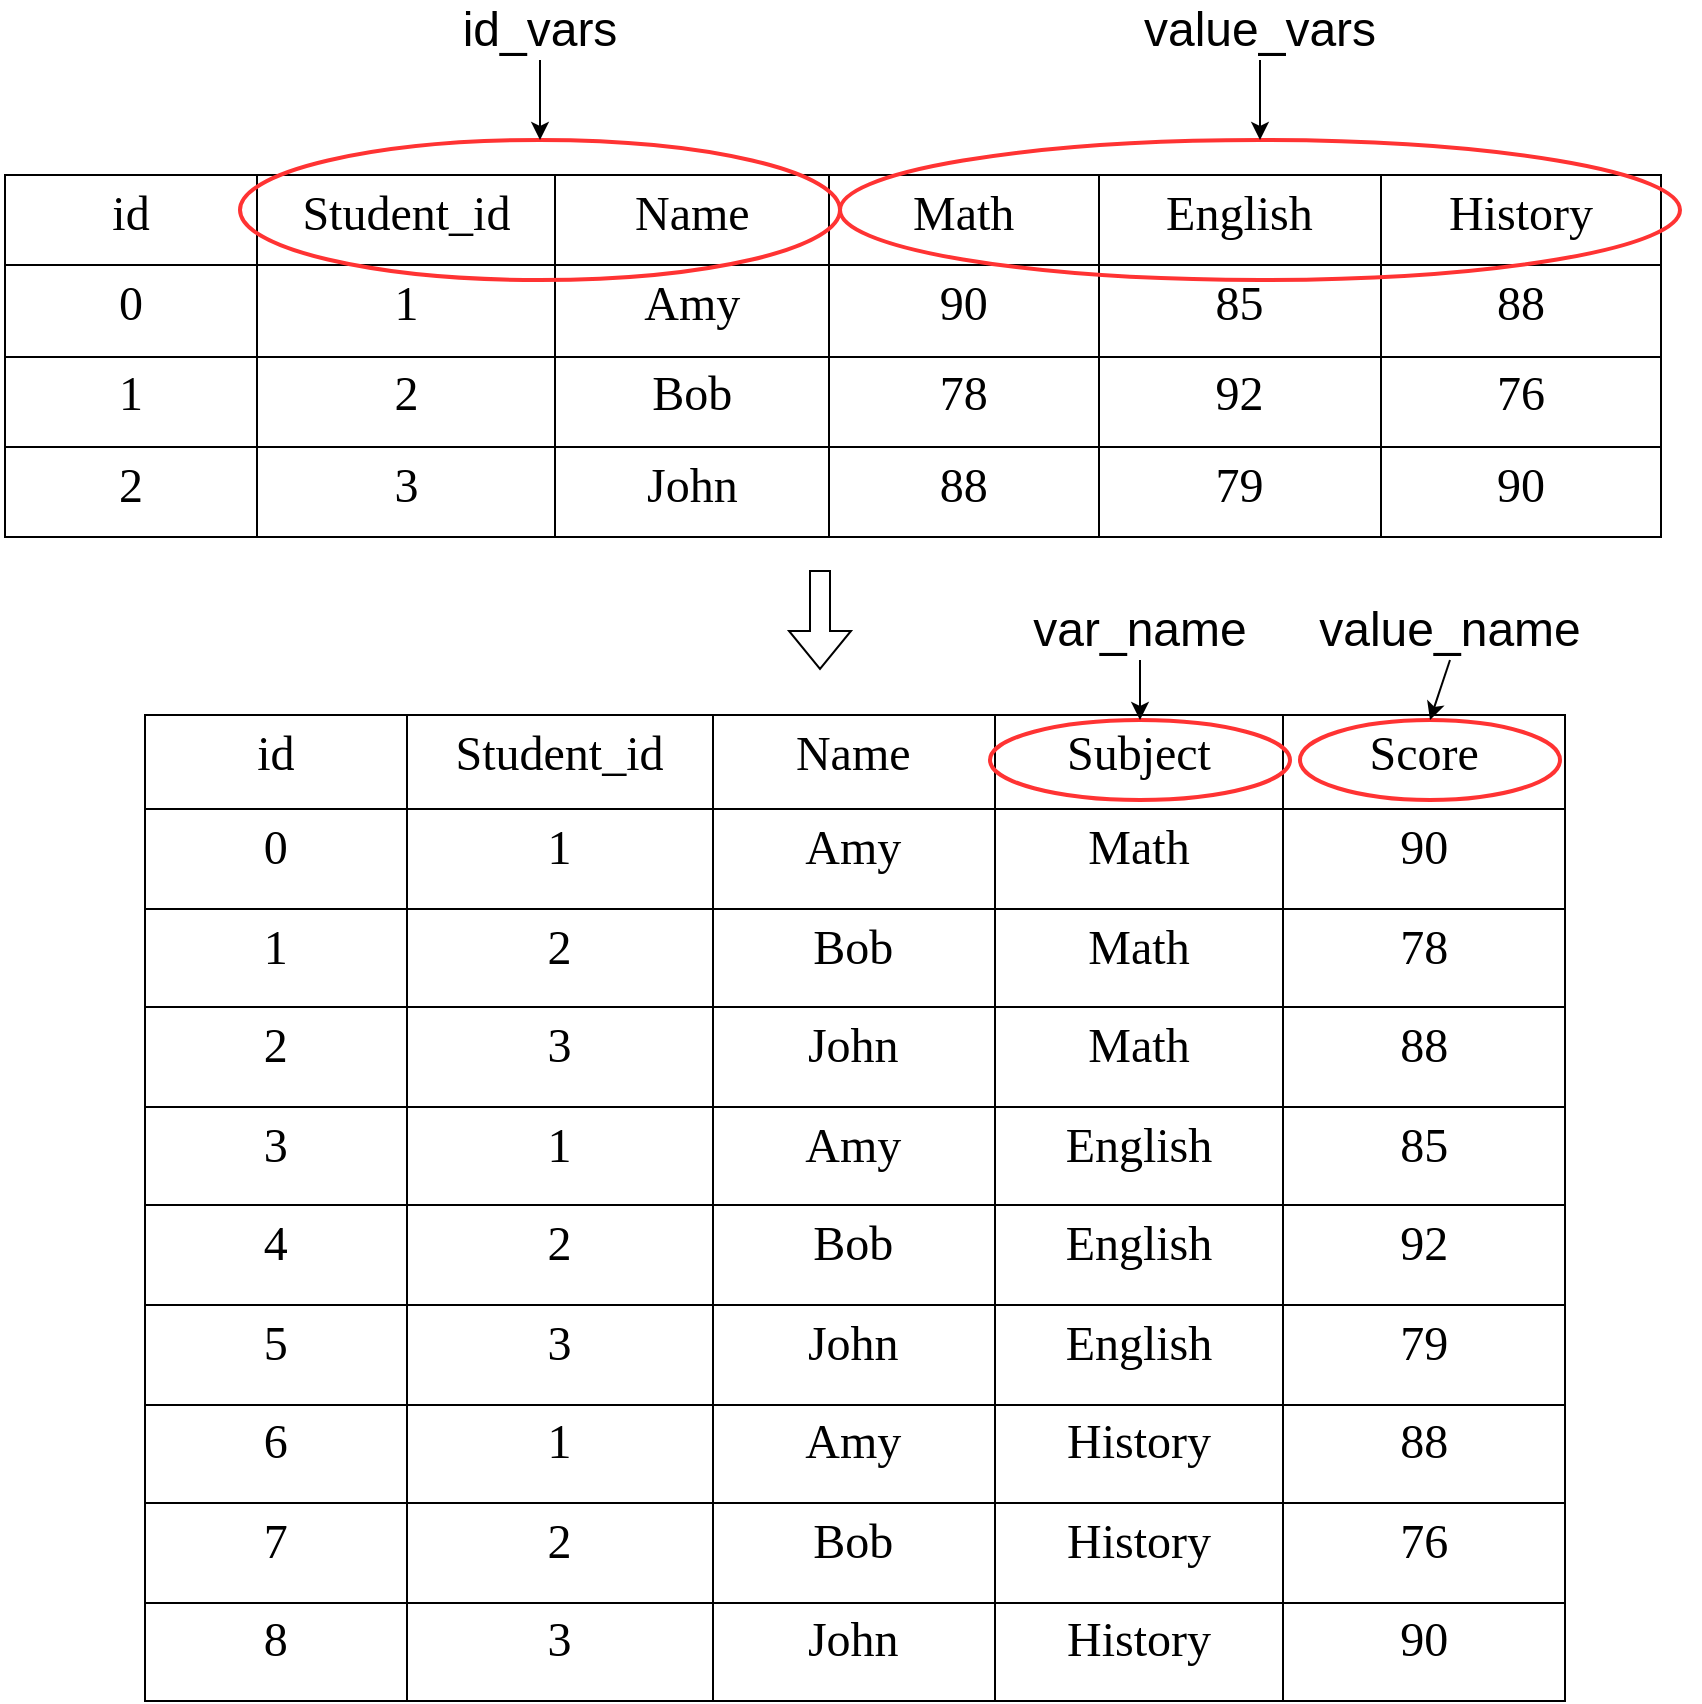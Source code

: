 <mxfile version="20.7.4" type="device"><diagram name="第 1 页" id="pYm_2EkLI6lQ4lj8E7AL"><mxGraphModel dx="1343" dy="806" grid="1" gridSize="10" guides="1" tooltips="1" connect="1" arrows="1" fold="1" page="1" pageScale="1" pageWidth="827" pageHeight="1169" math="0" shadow="0"><root><mxCell id="0"/><mxCell id="1" parent="0"/><mxCell id="cUyVVVKYGetLILxytOfe-30" value="&lt;table border=&quot;0&quot; cellpadding=&quot;0&quot; cellspacing=&quot;0&quot; width=&quot;830&quot; style=&quot;caret-color: rgb(0, 0, 0); color: rgb(0, 0, 0); font-style: normal; font-variant-caps: normal; font-weight: 400; letter-spacing: normal; text-align: start; text-transform: none; word-spacing: 0px; -webkit-text-stroke-width: 0px; text-decoration: none; border-collapse: collapse; width: 622pt;&quot;&gt;&lt;colgroup&gt;&lt;col width=&quot;138&quot; span=&quot;6&quot; style=&quot;width: 104pt;&quot;&gt;&lt;/colgroup&gt;&lt;tbody&gt;&lt;tr height=&quot;35&quot; style=&quot;height: 26.03pt;&quot;&gt;&lt;td height=&quot;35&quot; class=&quot;oa1&quot; width=&quot;138&quot; style=&quot;padding: 3.6pt 7.2pt; color: windowtext; font-size: 18pt; font-weight: 400; font-style: normal; text-decoration: none; font-family: Arial; vertical-align: top; border: 1pt solid black; text-align: center; height: 26.03pt; width: 104pt;&quot;&gt;&lt;p style=&quot;margin-top: 0pt; margin-bottom: 0pt; margin-left: 0in; text-align: center; direction: ltr; unicode-bidi: embed; word-break: normal;&quot;&gt;&lt;span style=&quot;font-size: 18pt; font-family: 等线; color: black;&quot;&gt;id&lt;/span&gt;&lt;/p&gt;&lt;/td&gt;&lt;td class=&quot;oa1&quot; width=&quot;138&quot; style=&quot;padding: 3.6pt 7.2pt; color: windowtext; font-size: 18pt; font-weight: 400; font-style: normal; text-decoration: none; font-family: Arial; vertical-align: top; border: 1pt solid black; text-align: center; width: 104pt;&quot;&gt;&lt;p style=&quot;margin-top: 0pt; margin-bottom: 0pt; margin-left: 0in; text-align: center; direction: ltr; unicode-bidi: embed; word-break: normal;&quot;&gt;&lt;span style=&quot;font-size: 18pt; font-family: 等线; color: black;&quot;&gt;Student_id&lt;/span&gt;&lt;/p&gt;&lt;/td&gt;&lt;td class=&quot;oa1&quot; width=&quot;138&quot; style=&quot;padding: 3.6pt 7.2pt; color: windowtext; font-size: 18pt; font-weight: 400; font-style: normal; text-decoration: none; font-family: Arial; vertical-align: top; border: 1pt solid black; text-align: center; width: 104pt;&quot;&gt;&lt;p style=&quot;margin-top: 0pt; margin-bottom: 0pt; margin-left: 0in; text-align: center; direction: ltr; unicode-bidi: embed; word-break: normal;&quot;&gt;&lt;span style=&quot;font-size: 18pt; font-family: 等线; color: black;&quot;&gt;Name&lt;/span&gt;&lt;/p&gt;&lt;/td&gt;&lt;td class=&quot;oa1&quot; width=&quot;138&quot; style=&quot;padding: 3.6pt 7.2pt; color: windowtext; font-size: 18pt; font-weight: 400; font-style: normal; text-decoration: none; font-family: Arial; vertical-align: top; border: 1pt solid black; text-align: center; width: 104pt;&quot;&gt;&lt;p style=&quot;margin-top: 0pt; margin-bottom: 0pt; margin-left: 0in; text-align: center; direction: ltr; unicode-bidi: embed; word-break: normal;&quot;&gt;&lt;span style=&quot;font-size: 18pt; font-family: 等线; color: black;&quot;&gt;Math&lt;/span&gt;&lt;/p&gt;&lt;/td&gt;&lt;td class=&quot;oa1&quot; width=&quot;138&quot; style=&quot;padding: 3.6pt 7.2pt; color: windowtext; font-size: 18pt; font-weight: 400; font-style: normal; text-decoration: none; font-family: Arial; vertical-align: top; border: 1pt solid black; text-align: center; width: 104pt;&quot;&gt;&lt;p style=&quot;margin-top: 0pt; margin-bottom: 0pt; margin-left: 0in; text-align: center; direction: ltr; unicode-bidi: embed; word-break: normal;&quot;&gt;&lt;span style=&quot;font-size: 18pt; font-family: 等线; color: black;&quot;&gt;English&lt;/span&gt;&lt;/p&gt;&lt;/td&gt;&lt;td class=&quot;oa1&quot; width=&quot;138&quot; style=&quot;padding: 3.6pt 7.2pt; color: windowtext; font-size: 18pt; font-weight: 400; font-style: normal; text-decoration: none; font-family: Arial; vertical-align: top; border: 1pt solid black; text-align: center; width: 104pt;&quot;&gt;&lt;p style=&quot;margin-top: 0pt; margin-bottom: 0pt; margin-left: 0in; text-align: center; direction: ltr; unicode-bidi: embed; word-break: normal;&quot;&gt;&lt;span style=&quot;font-size: 18pt; font-family: 等线; color: black;&quot;&gt;History&lt;/span&gt;&lt;/p&gt;&lt;/td&gt;&lt;/tr&gt;&lt;tr height=&quot;35&quot; style=&quot;height: 26.03pt;&quot;&gt;&lt;td height=&quot;35&quot; class=&quot;oa1&quot; width=&quot;138&quot; style=&quot;padding: 3.6pt 7.2pt; color: windowtext; font-size: 18pt; font-weight: 400; font-style: normal; text-decoration: none; font-family: Arial; vertical-align: top; border: 1pt solid black; text-align: center; height: 26.03pt; width: 104pt;&quot;&gt;&lt;p style=&quot;margin-top: 0pt; margin-bottom: 0pt; margin-left: 0in; text-align: center; direction: ltr; unicode-bidi: embed; word-break: normal;&quot;&gt;&lt;span style=&quot;font-size: 18pt; font-family: 等线; color: black;&quot;&gt;0&lt;/span&gt;&lt;/p&gt;&lt;/td&gt;&lt;td class=&quot;oa1&quot; width=&quot;138&quot; style=&quot;padding: 3.6pt 7.2pt; color: windowtext; font-size: 18pt; font-weight: 400; font-style: normal; text-decoration: none; font-family: Arial; vertical-align: top; border: 1pt solid black; text-align: center; width: 104pt;&quot;&gt;&lt;p style=&quot;margin-top: 0pt; margin-bottom: 0pt; margin-left: 0in; text-align: center; direction: ltr; unicode-bidi: embed; word-break: normal;&quot;&gt;&lt;span style=&quot;font-size: 18pt; font-family: 等线; color: black;&quot;&gt;1&lt;/span&gt;&lt;/p&gt;&lt;/td&gt;&lt;td class=&quot;oa1&quot; width=&quot;138&quot; style=&quot;padding: 3.6pt 7.2pt; color: windowtext; font-size: 18pt; font-weight: 400; font-style: normal; text-decoration: none; font-family: Arial; vertical-align: top; border: 1pt solid black; text-align: center; width: 104pt;&quot;&gt;&lt;p style=&quot;margin-top: 0pt; margin-bottom: 0pt; margin-left: 0in; text-align: center; direction: ltr; unicode-bidi: embed; word-break: normal;&quot;&gt;&lt;span style=&quot;font-size: 18pt; font-family: 等线; color: black;&quot;&gt;Amy&lt;/span&gt;&lt;/p&gt;&lt;/td&gt;&lt;td class=&quot;oa1&quot; width=&quot;138&quot; style=&quot;padding: 3.6pt 7.2pt; color: windowtext; font-size: 18pt; font-weight: 400; font-style: normal; text-decoration: none; font-family: Arial; vertical-align: top; border: 1pt solid black; text-align: center; width: 104pt;&quot;&gt;&lt;p style=&quot;margin-top: 0pt; margin-bottom: 0pt; margin-left: 0in; text-align: center; direction: ltr; unicode-bidi: embed; word-break: normal;&quot;&gt;&lt;span style=&quot;font-size: 18pt; font-family: 等线; color: black;&quot;&gt;90&lt;/span&gt;&lt;/p&gt;&lt;/td&gt;&lt;td class=&quot;oa1&quot; width=&quot;138&quot; style=&quot;padding: 3.6pt 7.2pt; color: windowtext; font-size: 18pt; font-weight: 400; font-style: normal; text-decoration: none; font-family: Arial; vertical-align: top; border: 1pt solid black; text-align: center; width: 104pt;&quot;&gt;&lt;p style=&quot;margin-top: 0pt; margin-bottom: 0pt; margin-left: 0in; text-align: center; direction: ltr; unicode-bidi: embed; word-break: normal;&quot;&gt;&lt;span style=&quot;font-size: 18pt; font-family: 等线; color: black;&quot;&gt;85&lt;/span&gt;&lt;/p&gt;&lt;/td&gt;&lt;td class=&quot;oa1&quot; width=&quot;138&quot; style=&quot;padding: 3.6pt 7.2pt; color: windowtext; font-size: 18pt; font-weight: 400; font-style: normal; text-decoration: none; font-family: Arial; vertical-align: top; border: 1pt solid black; text-align: center; width: 104pt;&quot;&gt;&lt;p style=&quot;margin-top: 0pt; margin-bottom: 0pt; margin-left: 0in; text-align: center; direction: ltr; unicode-bidi: embed; word-break: normal;&quot;&gt;&lt;span style=&quot;font-size: 18pt; font-family: 等线; color: black;&quot;&gt;88&lt;/span&gt;&lt;/p&gt;&lt;/td&gt;&lt;/tr&gt;&lt;tr height=&quot;35&quot; style=&quot;height: 26.03pt;&quot;&gt;&lt;td height=&quot;35&quot; class=&quot;oa1&quot; width=&quot;138&quot; style=&quot;padding: 3.6pt 7.2pt; color: windowtext; font-size: 18pt; font-weight: 400; font-style: normal; text-decoration: none; font-family: Arial; vertical-align: top; border: 1pt solid black; text-align: center; height: 26.03pt; width: 104pt;&quot;&gt;&lt;p style=&quot;margin-top: 0pt; margin-bottom: 0pt; margin-left: 0in; text-align: center; direction: ltr; unicode-bidi: embed; word-break: normal;&quot;&gt;&lt;span style=&quot;font-size: 18pt; font-family: 等线; color: black;&quot;&gt;1&lt;/span&gt;&lt;/p&gt;&lt;/td&gt;&lt;td class=&quot;oa1&quot; width=&quot;138&quot; style=&quot;padding: 3.6pt 7.2pt; color: windowtext; font-size: 18pt; font-weight: 400; font-style: normal; text-decoration: none; font-family: Arial; vertical-align: top; border: 1pt solid black; text-align: center; width: 104pt;&quot;&gt;&lt;p style=&quot;margin-top: 0pt; margin-bottom: 0pt; margin-left: 0in; text-align: center; direction: ltr; unicode-bidi: embed; word-break: normal;&quot;&gt;&lt;span style=&quot;font-size: 18pt; font-family: 等线; color: black;&quot;&gt;2&lt;/span&gt;&lt;/p&gt;&lt;/td&gt;&lt;td class=&quot;oa1&quot; width=&quot;138&quot; style=&quot;padding: 3.6pt 7.2pt; color: windowtext; font-size: 18pt; font-weight: 400; font-style: normal; text-decoration: none; font-family: Arial; vertical-align: top; border: 1pt solid black; text-align: center; width: 104pt;&quot;&gt;&lt;p style=&quot;margin-top: 0pt; margin-bottom: 0pt; margin-left: 0in; text-align: center; direction: ltr; unicode-bidi: embed; word-break: normal;&quot;&gt;&lt;span style=&quot;font-size: 18pt; font-family: 等线; color: black;&quot;&gt;Bob&lt;/span&gt;&lt;/p&gt;&lt;/td&gt;&lt;td class=&quot;oa1&quot; width=&quot;138&quot; style=&quot;padding: 3.6pt 7.2pt; color: windowtext; font-size: 18pt; font-weight: 400; font-style: normal; text-decoration: none; font-family: Arial; vertical-align: top; border: 1pt solid black; text-align: center; width: 104pt;&quot;&gt;&lt;p style=&quot;margin-top: 0pt; margin-bottom: 0pt; margin-left: 0in; text-align: center; direction: ltr; unicode-bidi: embed; word-break: normal;&quot;&gt;&lt;span style=&quot;font-size: 18pt; font-family: 等线; color: black;&quot;&gt;78&lt;/span&gt;&lt;/p&gt;&lt;/td&gt;&lt;td class=&quot;oa1&quot; width=&quot;138&quot; style=&quot;padding: 3.6pt 7.2pt; color: windowtext; font-size: 18pt; font-weight: 400; font-style: normal; text-decoration: none; font-family: Arial; vertical-align: top; border: 1pt solid black; text-align: center; width: 104pt;&quot;&gt;&lt;p style=&quot;margin-top: 0pt; margin-bottom: 0pt; margin-left: 0in; text-align: center; direction: ltr; unicode-bidi: embed; word-break: normal;&quot;&gt;&lt;span style=&quot;font-size: 18pt; font-family: 等线; color: black;&quot;&gt;92&lt;/span&gt;&lt;/p&gt;&lt;/td&gt;&lt;td class=&quot;oa1&quot; width=&quot;138&quot; style=&quot;padding: 3.6pt 7.2pt; color: windowtext; font-size: 18pt; font-weight: 400; font-style: normal; text-decoration: none; font-family: Arial; vertical-align: top; border: 1pt solid black; text-align: center; width: 104pt;&quot;&gt;&lt;p style=&quot;margin-top: 0pt; margin-bottom: 0pt; margin-left: 0in; text-align: center; direction: ltr; unicode-bidi: embed; word-break: normal;&quot;&gt;&lt;span style=&quot;font-size: 18pt; font-family: 等线; color: black;&quot;&gt;76&lt;/span&gt;&lt;/p&gt;&lt;/td&gt;&lt;/tr&gt;&lt;tr height=&quot;35&quot; style=&quot;height: 26.03pt;&quot;&gt;&lt;td height=&quot;35&quot; class=&quot;oa1&quot; width=&quot;138&quot; style=&quot;padding: 3.6pt 7.2pt; color: windowtext; font-size: 18pt; font-weight: 400; font-style: normal; text-decoration: none; font-family: Arial; vertical-align: top; border: 1pt solid black; text-align: center; height: 26.03pt; width: 104pt;&quot;&gt;&lt;p style=&quot;margin-top: 0pt; margin-bottom: 0pt; margin-left: 0in; text-align: center; direction: ltr; unicode-bidi: embed; word-break: normal;&quot;&gt;&lt;span style=&quot;font-size: 18pt; font-family: 等线; color: black;&quot;&gt;2&lt;/span&gt;&lt;/p&gt;&lt;/td&gt;&lt;td class=&quot;oa1&quot; width=&quot;138&quot; style=&quot;padding: 3.6pt 7.2pt; color: windowtext; font-size: 18pt; font-weight: 400; font-style: normal; text-decoration: none; font-family: Arial; vertical-align: top; border: 1pt solid black; text-align: center; width: 104pt;&quot;&gt;&lt;p style=&quot;margin-top: 0pt; margin-bottom: 0pt; margin-left: 0in; text-align: center; direction: ltr; unicode-bidi: embed; word-break: normal;&quot;&gt;&lt;span style=&quot;font-size: 18pt; font-family: 等线; color: black;&quot;&gt;3&lt;/span&gt;&lt;/p&gt;&lt;/td&gt;&lt;td class=&quot;oa1&quot; width=&quot;138&quot; style=&quot;padding: 3.6pt 7.2pt; color: windowtext; font-size: 18pt; font-weight: 400; font-style: normal; text-decoration: none; font-family: Arial; vertical-align: top; border: 1pt solid black; text-align: center; width: 104pt;&quot;&gt;&lt;p style=&quot;margin-top: 0pt; margin-bottom: 0pt; margin-left: 0in; text-align: center; direction: ltr; unicode-bidi: embed; word-break: normal;&quot;&gt;&lt;span style=&quot;font-size: 18pt; font-family: 等线; color: black;&quot;&gt;John&lt;/span&gt;&lt;/p&gt;&lt;/td&gt;&lt;td class=&quot;oa1&quot; width=&quot;138&quot; style=&quot;padding: 3.6pt 7.2pt; color: windowtext; font-size: 18pt; font-weight: 400; font-style: normal; text-decoration: none; font-family: Arial; vertical-align: top; border: 1pt solid black; text-align: center; width: 104pt;&quot;&gt;&lt;p style=&quot;margin-top: 0pt; margin-bottom: 0pt; margin-left: 0in; text-align: center; direction: ltr; unicode-bidi: embed; word-break: normal;&quot;&gt;&lt;span style=&quot;font-size: 18pt; font-family: 等线; color: black;&quot;&gt;88&lt;/span&gt;&lt;/p&gt;&lt;/td&gt;&lt;td class=&quot;oa1&quot; width=&quot;138&quot; style=&quot;padding: 3.6pt 7.2pt; color: windowtext; font-size: 18pt; font-weight: 400; font-style: normal; text-decoration: none; font-family: Arial; vertical-align: top; border: 1pt solid black; text-align: center; width: 104pt;&quot;&gt;&lt;p style=&quot;margin-top: 0pt; margin-bottom: 0pt; margin-left: 0in; text-align: center; direction: ltr; unicode-bidi: embed; word-break: normal;&quot;&gt;&lt;span style=&quot;font-size: 18pt; font-family: 等线; color: black;&quot;&gt;79&lt;/span&gt;&lt;/p&gt;&lt;/td&gt;&lt;td class=&quot;oa1&quot; width=&quot;138&quot; style=&quot;padding: 3.6pt 7.2pt; color: windowtext; font-size: 18pt; font-weight: 400; font-style: normal; text-decoration: none; font-family: Arial; vertical-align: top; border: 1pt solid black; text-align: center; width: 104pt;&quot;&gt;&lt;p style=&quot;margin-top: 0pt; margin-bottom: 0pt; margin-left: 0in; text-align: center; direction: ltr; unicode-bidi: embed; word-break: normal;&quot;&gt;&lt;span style=&quot;font-size: 18pt; font-family: 等线; color: black;&quot;&gt;90&lt;/span&gt;&lt;/p&gt;&lt;/td&gt;&lt;/tr&gt;&lt;/tbody&gt;&lt;/table&gt;" style="text;whiteSpace=wrap;html=1;" parent="1" vertex="1"><mxGeometry x="40" y="100" width="850" height="180" as="geometry"/></mxCell><mxCell id="cUyVVVKYGetLILxytOfe-31" value="&lt;table border=&quot;0&quot; cellpadding=&quot;0&quot; cellspacing=&quot;0&quot; width=&quot;711&quot; style=&quot;caret-color: rgb(0, 0, 0); color: rgb(0, 0, 0); font-style: normal; font-variant-caps: normal; font-weight: 400; letter-spacing: normal; text-align: start; text-transform: none; word-spacing: 0px; -webkit-text-stroke-width: 0px; text-decoration: none; border-collapse: collapse; width: 533pt;&quot;&gt;&lt;colgroup&gt;&lt;col width=&quot;142&quot; span=&quot;5&quot; style=&quot;width: 107pt;&quot;&gt;&lt;/colgroup&gt;&lt;tbody&gt;&lt;tr height=&quot;37&quot; style=&quot;height: 27.63pt;&quot;&gt;&lt;td height=&quot;37&quot; class=&quot;oa1&quot; width=&quot;142&quot; style=&quot;padding: 3.6pt 7.2pt; color: windowtext; font-size: 18pt; font-weight: 400; font-style: normal; text-decoration: none; font-family: Arial; vertical-align: top; border: 1pt solid black; text-align: center; height: 27.63pt; width: 107pt;&quot;&gt;&lt;p style=&quot;margin-top: 0pt; margin-bottom: 0pt; margin-left: 0in; text-align: center; direction: ltr; unicode-bidi: embed; word-break: normal;&quot;&gt;&lt;span style=&quot;font-size: 18pt; font-family: 等线; color: black;&quot;&gt;id&lt;/span&gt;&lt;/p&gt;&lt;/td&gt;&lt;td class=&quot;oa1&quot; width=&quot;142&quot; style=&quot;padding: 3.6pt 7.2pt; color: windowtext; font-size: 18pt; font-weight: 400; font-style: normal; text-decoration: none; font-family: Arial; vertical-align: top; border: 1pt solid black; text-align: center; width: 107pt;&quot;&gt;&lt;p style=&quot;margin-top: 0pt; margin-bottom: 0pt; margin-left: 0in; text-align: center; direction: ltr; unicode-bidi: embed; word-break: normal;&quot;&gt;&lt;span style=&quot;font-size: 18pt; font-family: 等线; color: black;&quot;&gt;Student_id&lt;/span&gt;&lt;/p&gt;&lt;/td&gt;&lt;td class=&quot;oa1&quot; width=&quot;142&quot; style=&quot;padding: 3.6pt 7.2pt; color: windowtext; font-size: 18pt; font-weight: 400; font-style: normal; text-decoration: none; font-family: Arial; vertical-align: top; border: 1pt solid black; text-align: center; width: 107pt;&quot;&gt;&lt;p style=&quot;margin-top: 0pt; margin-bottom: 0pt; margin-left: 0in; text-align: center; direction: ltr; unicode-bidi: embed; word-break: normal;&quot;&gt;&lt;span style=&quot;font-size: 18pt; font-family: 等线; color: black;&quot;&gt;Name&lt;/span&gt;&lt;/p&gt;&lt;/td&gt;&lt;td class=&quot;oa1&quot; width=&quot;142&quot; style=&quot;padding: 3.6pt 7.2pt; color: windowtext; font-size: 18pt; font-weight: 400; font-style: normal; text-decoration: none; font-family: Arial; vertical-align: top; border: 1pt solid black; text-align: center; width: 107pt;&quot;&gt;&lt;p style=&quot;margin-top: 0pt; margin-bottom: 0pt; margin-left: 0in; text-align: center; direction: ltr; unicode-bidi: embed; word-break: normal;&quot;&gt;&lt;span style=&quot;font-size: 18pt; font-family: 等线; color: black;&quot;&gt;Subject&lt;/span&gt;&lt;/p&gt;&lt;/td&gt;&lt;td class=&quot;oa1&quot; width=&quot;142&quot; style=&quot;padding: 3.6pt 7.2pt; color: windowtext; font-size: 18pt; font-weight: 400; font-style: normal; text-decoration: none; font-family: Arial; vertical-align: top; border: 1pt solid black; text-align: center; width: 107pt;&quot;&gt;&lt;p style=&quot;margin-top: 0pt; margin-bottom: 0pt; margin-left: 0in; text-align: center; direction: ltr; unicode-bidi: embed; word-break: normal;&quot;&gt;&lt;span style=&quot;font-size: 18pt; font-family: 等线; color: black;&quot;&gt;Score&lt;/span&gt;&lt;/p&gt;&lt;/td&gt;&lt;/tr&gt;&lt;tr height=&quot;39&quot; style=&quot;height: 29.2pt;&quot;&gt;&lt;td height=&quot;39&quot; class=&quot;oa1&quot; width=&quot;142&quot; style=&quot;padding: 3.6pt 7.2pt; color: windowtext; font-size: 18pt; font-weight: 400; font-style: normal; text-decoration: none; font-family: Arial; vertical-align: top; border: 1pt solid black; text-align: center; height: 29.2pt; width: 107pt;&quot;&gt;&lt;p style=&quot;margin-top: 0pt; margin-bottom: 0pt; margin-left: 0in; text-align: center; direction: ltr; unicode-bidi: embed; word-break: normal;&quot;&gt;&lt;span style=&quot;font-size: 18pt; font-family: 等线; color: black;&quot;&gt;0&lt;/span&gt;&lt;/p&gt;&lt;/td&gt;&lt;td class=&quot;oa1&quot; width=&quot;142&quot; style=&quot;padding: 3.6pt 7.2pt; color: windowtext; font-size: 18pt; font-weight: 400; font-style: normal; text-decoration: none; font-family: Arial; vertical-align: top; border: 1pt solid black; text-align: center; width: 107pt;&quot;&gt;&lt;p style=&quot;margin-top: 0pt; margin-bottom: 0pt; margin-left: 0in; text-align: center; direction: ltr; unicode-bidi: embed; word-break: normal;&quot;&gt;&lt;span style=&quot;font-size: 18pt; font-family: 等线; color: black;&quot;&gt;1&lt;/span&gt;&lt;/p&gt;&lt;/td&gt;&lt;td class=&quot;oa1&quot; width=&quot;142&quot; style=&quot;padding: 3.6pt 7.2pt; color: windowtext; font-size: 18pt; font-weight: 400; font-style: normal; text-decoration: none; font-family: Arial; vertical-align: top; border: 1pt solid black; text-align: center; width: 107pt;&quot;&gt;&lt;p style=&quot;margin-top: 0pt; margin-bottom: 0pt; margin-left: 0in; text-align: center; direction: ltr; unicode-bidi: embed; word-break: normal;&quot;&gt;&lt;span style=&quot;font-size: 18pt; font-family: 等线; color: black;&quot;&gt;Amy&lt;/span&gt;&lt;/p&gt;&lt;/td&gt;&lt;td class=&quot;oa1&quot; width=&quot;142&quot; style=&quot;padding: 3.6pt 7.2pt; color: windowtext; font-size: 18pt; font-weight: 400; font-style: normal; text-decoration: none; font-family: Arial; vertical-align: top; border: 1pt solid black; text-align: center; width: 107pt;&quot;&gt;&lt;p style=&quot;margin-top: 0pt; margin-bottom: 0pt; margin-left: 0in; text-align: center; direction: ltr; unicode-bidi: embed; word-break: normal;&quot;&gt;&lt;span style=&quot;font-size: 18pt; font-family: 等线; color: black;&quot;&gt;Math&lt;/span&gt;&lt;/p&gt;&lt;/td&gt;&lt;td class=&quot;oa1&quot; width=&quot;142&quot; style=&quot;padding: 3.6pt 7.2pt; color: windowtext; font-size: 18pt; font-weight: 400; font-style: normal; text-decoration: none; font-family: Arial; vertical-align: top; border: 1pt solid black; text-align: center; width: 107pt;&quot;&gt;&lt;p style=&quot;margin-top: 0pt; margin-bottom: 0pt; margin-left: 0in; text-align: center; direction: ltr; unicode-bidi: embed; word-break: normal;&quot;&gt;&lt;span style=&quot;font-size: 18pt; font-family: 等线; color: black;&quot;&gt;90&lt;/span&gt;&lt;/p&gt;&lt;/td&gt;&lt;/tr&gt;&lt;tr height=&quot;39&quot; style=&quot;height: 29.2pt;&quot;&gt;&lt;td height=&quot;39&quot; class=&quot;oa1&quot; width=&quot;142&quot; style=&quot;padding: 3.6pt 7.2pt; color: windowtext; font-size: 18pt; font-weight: 400; font-style: normal; text-decoration: none; font-family: Arial; vertical-align: top; border: 1pt solid black; text-align: center; height: 29.2pt; width: 107pt;&quot;&gt;&lt;p style=&quot;margin-top: 0pt; margin-bottom: 0pt; margin-left: 0in; text-align: center; direction: ltr; unicode-bidi: embed; word-break: normal;&quot;&gt;&lt;span style=&quot;font-size: 18pt; font-family: 等线; color: black;&quot;&gt;1&lt;/span&gt;&lt;/p&gt;&lt;/td&gt;&lt;td class=&quot;oa1&quot; width=&quot;142&quot; style=&quot;padding: 3.6pt 7.2pt; color: windowtext; font-size: 18pt; font-weight: 400; font-style: normal; text-decoration: none; font-family: Arial; vertical-align: top; border: 1pt solid black; text-align: center; width: 107pt;&quot;&gt;&lt;p style=&quot;margin-top: 0pt; margin-bottom: 0pt; margin-left: 0in; text-align: center; direction: ltr; unicode-bidi: embed; word-break: normal;&quot;&gt;&lt;span style=&quot;font-size: 18pt; font-family: 等线; color: black;&quot;&gt;2&lt;/span&gt;&lt;/p&gt;&lt;/td&gt;&lt;td class=&quot;oa1&quot; width=&quot;142&quot; style=&quot;padding: 3.6pt 7.2pt; color: windowtext; font-size: 18pt; font-weight: 400; font-style: normal; text-decoration: none; font-family: Arial; vertical-align: top; border: 1pt solid black; text-align: center; width: 107pt;&quot;&gt;&lt;p style=&quot;margin-top: 0pt; margin-bottom: 0pt; margin-left: 0in; text-align: center; direction: ltr; unicode-bidi: embed; word-break: normal;&quot;&gt;&lt;span style=&quot;font-size: 18pt; font-family: 等线; color: black;&quot;&gt;Bob&lt;/span&gt;&lt;/p&gt;&lt;/td&gt;&lt;td class=&quot;oa1&quot; width=&quot;142&quot; style=&quot;padding: 3.6pt 7.2pt; color: windowtext; font-size: 18pt; font-weight: 400; font-style: normal; text-decoration: none; font-family: Arial; vertical-align: top; border: 1pt solid black; text-align: center; width: 107pt;&quot;&gt;&lt;p style=&quot;margin-top: 0pt; margin-bottom: 0pt; margin-left: 0in; text-align: center; direction: ltr; unicode-bidi: embed; word-break: normal;&quot;&gt;&lt;span style=&quot;font-size: 18pt; font-family: 等线; color: black;&quot;&gt;Math&lt;/span&gt;&lt;/p&gt;&lt;/td&gt;&lt;td class=&quot;oa1&quot; width=&quot;142&quot; style=&quot;padding: 3.6pt 7.2pt; color: windowtext; font-size: 18pt; font-weight: 400; font-style: normal; text-decoration: none; font-family: Arial; vertical-align: top; border: 1pt solid black; text-align: center; width: 107pt;&quot;&gt;&lt;p style=&quot;margin-top: 0pt; margin-bottom: 0pt; margin-left: 0in; text-align: center; direction: ltr; unicode-bidi: embed; word-break: normal;&quot;&gt;&lt;span style=&quot;font-size: 18pt; font-family: 等线; color: black;&quot;&gt;78&lt;/span&gt;&lt;/p&gt;&lt;/td&gt;&lt;/tr&gt;&lt;tr height=&quot;39&quot; style=&quot;height: 29.2pt;&quot;&gt;&lt;td height=&quot;39&quot; class=&quot;oa1&quot; width=&quot;142&quot; style=&quot;padding: 3.6pt 7.2pt; color: windowtext; font-size: 18pt; font-weight: 400; font-style: normal; text-decoration: none; font-family: Arial; vertical-align: top; border: 1pt solid black; text-align: center; height: 29.2pt; width: 107pt;&quot;&gt;&lt;p style=&quot;margin-top: 0pt; margin-bottom: 0pt; margin-left: 0in; text-align: center; direction: ltr; unicode-bidi: embed; word-break: normal;&quot;&gt;&lt;span style=&quot;font-size: 18pt; font-family: 等线; color: black;&quot;&gt;2&lt;/span&gt;&lt;/p&gt;&lt;/td&gt;&lt;td class=&quot;oa1&quot; width=&quot;142&quot; style=&quot;padding: 3.6pt 7.2pt; color: windowtext; font-size: 18pt; font-weight: 400; font-style: normal; text-decoration: none; font-family: Arial; vertical-align: top; border: 1pt solid black; text-align: center; width: 107pt;&quot;&gt;&lt;p style=&quot;margin-top: 0pt; margin-bottom: 0pt; margin-left: 0in; text-align: center; direction: ltr; unicode-bidi: embed; word-break: normal;&quot;&gt;&lt;span style=&quot;font-size: 18pt; font-family: 等线; color: black;&quot;&gt;3&lt;/span&gt;&lt;/p&gt;&lt;/td&gt;&lt;td class=&quot;oa1&quot; width=&quot;142&quot; style=&quot;padding: 3.6pt 7.2pt; color: windowtext; font-size: 18pt; font-weight: 400; font-style: normal; text-decoration: none; font-family: Arial; vertical-align: top; border: 1pt solid black; text-align: center; width: 107pt;&quot;&gt;&lt;p style=&quot;margin-top: 0pt; margin-bottom: 0pt; margin-left: 0in; text-align: center; direction: ltr; unicode-bidi: embed; word-break: normal;&quot;&gt;&lt;span style=&quot;font-size: 18pt; font-family: 等线; color: black;&quot;&gt;John&lt;/span&gt;&lt;/p&gt;&lt;/td&gt;&lt;td class=&quot;oa1&quot; width=&quot;142&quot; style=&quot;padding: 3.6pt 7.2pt; color: windowtext; font-size: 18pt; font-weight: 400; font-style: normal; text-decoration: none; font-family: Arial; vertical-align: top; border: 1pt solid black; text-align: center; width: 107pt;&quot;&gt;&lt;p style=&quot;margin-top: 0pt; margin-bottom: 0pt; margin-left: 0in; text-align: center; direction: ltr; unicode-bidi: embed; word-break: normal;&quot;&gt;&lt;span style=&quot;font-size: 18pt; font-family: 等线; color: black;&quot;&gt;Math&lt;/span&gt;&lt;/p&gt;&lt;/td&gt;&lt;td class=&quot;oa1&quot; width=&quot;142&quot; style=&quot;padding: 3.6pt 7.2pt; color: windowtext; font-size: 18pt; font-weight: 400; font-style: normal; text-decoration: none; font-family: Arial; vertical-align: top; border: 1pt solid black; text-align: center; width: 107pt;&quot;&gt;&lt;p style=&quot;margin-top: 0pt; margin-bottom: 0pt; margin-left: 0in; text-align: center; direction: ltr; unicode-bidi: embed; word-break: normal;&quot;&gt;&lt;span style=&quot;font-size: 18pt; font-family: 等线; color: black;&quot;&gt;88&lt;/span&gt;&lt;/p&gt;&lt;/td&gt;&lt;/tr&gt;&lt;tr height=&quot;39&quot; style=&quot;height: 29.2pt;&quot;&gt;&lt;td height=&quot;39&quot; class=&quot;oa1&quot; width=&quot;142&quot; style=&quot;padding: 3.6pt 7.2pt; color: windowtext; font-size: 18pt; font-weight: 400; font-style: normal; text-decoration: none; font-family: Arial; vertical-align: top; border: 1pt solid black; text-align: center; height: 29.2pt; width: 107pt;&quot;&gt;&lt;p style=&quot;margin-top: 0pt; margin-bottom: 0pt; margin-left: 0in; text-align: center; direction: ltr; unicode-bidi: embed; word-break: normal;&quot;&gt;&lt;span style=&quot;font-size: 18pt; font-family: 等线; color: black;&quot;&gt;3&lt;/span&gt;&lt;/p&gt;&lt;/td&gt;&lt;td class=&quot;oa1&quot; width=&quot;142&quot; style=&quot;padding: 3.6pt 7.2pt; color: windowtext; font-size: 18pt; font-weight: 400; font-style: normal; text-decoration: none; font-family: Arial; vertical-align: top; border: 1pt solid black; text-align: center; width: 107pt;&quot;&gt;&lt;p style=&quot;margin-top: 0pt; margin-bottom: 0pt; margin-left: 0in; text-align: center; direction: ltr; unicode-bidi: embed; word-break: normal;&quot;&gt;&lt;span style=&quot;font-size: 18pt; font-family: 等线; color: black;&quot;&gt;1&lt;/span&gt;&lt;/p&gt;&lt;/td&gt;&lt;td class=&quot;oa1&quot; width=&quot;142&quot; style=&quot;padding: 3.6pt 7.2pt; color: windowtext; font-size: 18pt; font-weight: 400; font-style: normal; text-decoration: none; font-family: Arial; vertical-align: top; border: 1pt solid black; text-align: center; width: 107pt;&quot;&gt;&lt;p style=&quot;margin-top: 0pt; margin-bottom: 0pt; margin-left: 0in; text-align: center; direction: ltr; unicode-bidi: embed; word-break: normal;&quot;&gt;&lt;span style=&quot;font-size: 18pt; font-family: 等线; color: black;&quot;&gt;Amy&lt;/span&gt;&lt;/p&gt;&lt;/td&gt;&lt;td class=&quot;oa1&quot; width=&quot;142&quot; style=&quot;padding: 3.6pt 7.2pt; color: windowtext; font-size: 18pt; font-weight: 400; font-style: normal; text-decoration: none; font-family: Arial; vertical-align: top; border: 1pt solid black; text-align: center; width: 107pt;&quot;&gt;&lt;p style=&quot;margin-top: 0pt; margin-bottom: 0pt; margin-left: 0in; text-align: center; direction: ltr; unicode-bidi: embed; word-break: normal;&quot;&gt;&lt;span style=&quot;font-size: 18pt; font-family: 等线; color: black;&quot;&gt;English&lt;/span&gt;&lt;/p&gt;&lt;/td&gt;&lt;td class=&quot;oa1&quot; width=&quot;142&quot; style=&quot;padding: 3.6pt 7.2pt; color: windowtext; font-size: 18pt; font-weight: 400; font-style: normal; text-decoration: none; font-family: Arial; vertical-align: top; border: 1pt solid black; text-align: center; width: 107pt;&quot;&gt;&lt;p style=&quot;margin-top: 0pt; margin-bottom: 0pt; margin-left: 0in; text-align: center; direction: ltr; unicode-bidi: embed; word-break: normal;&quot;&gt;&lt;span style=&quot;font-size: 18pt; font-family: 等线; color: black;&quot;&gt;85&lt;/span&gt;&lt;/p&gt;&lt;/td&gt;&lt;/tr&gt;&lt;tr height=&quot;39&quot; style=&quot;height: 29.2pt;&quot;&gt;&lt;td height=&quot;39&quot; class=&quot;oa1&quot; width=&quot;142&quot; style=&quot;padding: 3.6pt 7.2pt; color: windowtext; font-size: 18pt; font-weight: 400; font-style: normal; text-decoration: none; font-family: Arial; vertical-align: top; border: 1pt solid black; text-align: center; height: 29.2pt; width: 107pt;&quot;&gt;&lt;p style=&quot;margin-top: 0pt; margin-bottom: 0pt; margin-left: 0in; text-align: center; direction: ltr; unicode-bidi: embed; word-break: normal;&quot;&gt;&lt;span style=&quot;font-size: 18pt; font-family: 等线; color: black;&quot;&gt;4&lt;/span&gt;&lt;/p&gt;&lt;/td&gt;&lt;td class=&quot;oa1&quot; width=&quot;142&quot; style=&quot;padding: 3.6pt 7.2pt; color: windowtext; font-size: 18pt; font-weight: 400; font-style: normal; text-decoration: none; font-family: Arial; vertical-align: top; border: 1pt solid black; text-align: center; width: 107pt;&quot;&gt;&lt;p style=&quot;margin-top: 0pt; margin-bottom: 0pt; margin-left: 0in; text-align: center; direction: ltr; unicode-bidi: embed; word-break: normal;&quot;&gt;&lt;span style=&quot;font-size: 18pt; font-family: 等线; color: black;&quot;&gt;2&lt;/span&gt;&lt;/p&gt;&lt;/td&gt;&lt;td class=&quot;oa1&quot; width=&quot;142&quot; style=&quot;padding: 3.6pt 7.2pt; color: windowtext; font-size: 18pt; font-weight: 400; font-style: normal; text-decoration: none; font-family: Arial; vertical-align: top; border: 1pt solid black; text-align: center; width: 107pt;&quot;&gt;&lt;p style=&quot;margin-top: 0pt; margin-bottom: 0pt; margin-left: 0in; text-align: center; direction: ltr; unicode-bidi: embed; word-break: normal;&quot;&gt;&lt;span style=&quot;font-size: 18pt; font-family: 等线; color: black;&quot;&gt;Bob&lt;/span&gt;&lt;/p&gt;&lt;/td&gt;&lt;td class=&quot;oa1&quot; width=&quot;142&quot; style=&quot;padding: 3.6pt 7.2pt; color: windowtext; font-size: 18pt; font-weight: 400; font-style: normal; text-decoration: none; font-family: Arial; vertical-align: top; border: 1pt solid black; text-align: center; width: 107pt;&quot;&gt;&lt;p style=&quot;margin-top: 0pt; margin-bottom: 0pt; margin-left: 0in; text-align: center; direction: ltr; unicode-bidi: embed; word-break: normal;&quot;&gt;&lt;span style=&quot;font-size: 18pt; font-family: 等线; color: black;&quot;&gt;English&lt;/span&gt;&lt;/p&gt;&lt;/td&gt;&lt;td class=&quot;oa1&quot; width=&quot;142&quot; style=&quot;padding: 3.6pt 7.2pt; color: windowtext; font-size: 18pt; font-weight: 400; font-style: normal; text-decoration: none; font-family: Arial; vertical-align: top; border: 1pt solid black; text-align: center; width: 107pt;&quot;&gt;&lt;p style=&quot;margin-top: 0pt; margin-bottom: 0pt; margin-left: 0in; text-align: center; direction: ltr; unicode-bidi: embed; word-break: normal;&quot;&gt;&lt;span style=&quot;font-size: 18pt; font-family: 等线; color: black;&quot;&gt;92&lt;/span&gt;&lt;/p&gt;&lt;/td&gt;&lt;/tr&gt;&lt;tr height=&quot;39&quot; style=&quot;height: 29.2pt;&quot;&gt;&lt;td height=&quot;39&quot; class=&quot;oa1&quot; width=&quot;142&quot; style=&quot;padding: 3.6pt 7.2pt; color: windowtext; font-size: 18pt; font-weight: 400; font-style: normal; text-decoration: none; font-family: Arial; vertical-align: top; border: 1pt solid black; text-align: center; height: 29.2pt; width: 107pt;&quot;&gt;&lt;p style=&quot;margin-top: 0pt; margin-bottom: 0pt; margin-left: 0in; text-align: center; direction: ltr; unicode-bidi: embed; word-break: normal;&quot;&gt;&lt;span style=&quot;font-size: 18pt; font-family: 等线; color: black;&quot;&gt;5&lt;/span&gt;&lt;/p&gt;&lt;/td&gt;&lt;td class=&quot;oa1&quot; width=&quot;142&quot; style=&quot;padding: 3.6pt 7.2pt; color: windowtext; font-size: 18pt; font-weight: 400; font-style: normal; text-decoration: none; font-family: Arial; vertical-align: top; border: 1pt solid black; text-align: center; width: 107pt;&quot;&gt;&lt;p style=&quot;margin-top: 0pt; margin-bottom: 0pt; margin-left: 0in; text-align: center; direction: ltr; unicode-bidi: embed; word-break: normal;&quot;&gt;&lt;span style=&quot;font-size: 18pt; font-family: 等线; color: black;&quot;&gt;3&lt;/span&gt;&lt;/p&gt;&lt;/td&gt;&lt;td class=&quot;oa1&quot; width=&quot;142&quot; style=&quot;padding: 3.6pt 7.2pt; color: windowtext; font-size: 18pt; font-weight: 400; font-style: normal; text-decoration: none; font-family: Arial; vertical-align: top; border: 1pt solid black; text-align: center; width: 107pt;&quot;&gt;&lt;p style=&quot;margin-top: 0pt; margin-bottom: 0pt; margin-left: 0in; text-align: center; direction: ltr; unicode-bidi: embed; word-break: normal;&quot;&gt;&lt;span style=&quot;font-size: 18pt; font-family: 等线; color: black;&quot;&gt;John&lt;/span&gt;&lt;/p&gt;&lt;/td&gt;&lt;td class=&quot;oa1&quot; width=&quot;142&quot; style=&quot;padding: 3.6pt 7.2pt; color: windowtext; font-size: 18pt; font-weight: 400; font-style: normal; text-decoration: none; font-family: Arial; vertical-align: top; border: 1pt solid black; text-align: center; width: 107pt;&quot;&gt;&lt;p style=&quot;margin-top: 0pt; margin-bottom: 0pt; margin-left: 0in; text-align: center; direction: ltr; unicode-bidi: embed; word-break: normal;&quot;&gt;&lt;span style=&quot;font-size: 18pt; font-family: 等线; color: black;&quot;&gt;English&lt;/span&gt;&lt;/p&gt;&lt;/td&gt;&lt;td class=&quot;oa1&quot; width=&quot;142&quot; style=&quot;padding: 3.6pt 7.2pt; color: windowtext; font-size: 18pt; font-weight: 400; font-style: normal; text-decoration: none; font-family: Arial; vertical-align: top; border: 1pt solid black; text-align: center; width: 107pt;&quot;&gt;&lt;p style=&quot;margin-top: 0pt; margin-bottom: 0pt; margin-left: 0in; text-align: center; direction: ltr; unicode-bidi: embed; word-break: normal;&quot;&gt;&lt;span style=&quot;font-size: 18pt; font-family: 等线; color: black;&quot;&gt;79&lt;/span&gt;&lt;/p&gt;&lt;/td&gt;&lt;/tr&gt;&lt;tr height=&quot;39&quot; style=&quot;height: 29.2pt;&quot;&gt;&lt;td height=&quot;39&quot; class=&quot;oa1&quot; width=&quot;142&quot; style=&quot;padding: 3.6pt 7.2pt; color: windowtext; font-size: 18pt; font-weight: 400; font-style: normal; text-decoration: none; font-family: Arial; vertical-align: top; border: 1pt solid black; text-align: center; height: 29.2pt; width: 107pt;&quot;&gt;&lt;p style=&quot;margin-top: 0pt; margin-bottom: 0pt; margin-left: 0in; text-align: center; direction: ltr; unicode-bidi: embed; word-break: normal;&quot;&gt;&lt;span style=&quot;font-size: 18pt; font-family: 等线; color: black;&quot;&gt;6&lt;/span&gt;&lt;/p&gt;&lt;/td&gt;&lt;td class=&quot;oa1&quot; width=&quot;142&quot; style=&quot;padding: 3.6pt 7.2pt; color: windowtext; font-size: 18pt; font-weight: 400; font-style: normal; text-decoration: none; font-family: Arial; vertical-align: top; border: 1pt solid black; text-align: center; width: 107pt;&quot;&gt;&lt;p style=&quot;margin-top: 0pt; margin-bottom: 0pt; margin-left: 0in; text-align: center; direction: ltr; unicode-bidi: embed; word-break: normal;&quot;&gt;&lt;span style=&quot;font-size: 18pt; font-family: 等线; color: black;&quot;&gt;1&lt;/span&gt;&lt;/p&gt;&lt;/td&gt;&lt;td class=&quot;oa1&quot; width=&quot;142&quot; style=&quot;padding: 3.6pt 7.2pt; color: windowtext; font-size: 18pt; font-weight: 400; font-style: normal; text-decoration: none; font-family: Arial; vertical-align: top; border: 1pt solid black; text-align: center; width: 107pt;&quot;&gt;&lt;p style=&quot;margin-top: 0pt; margin-bottom: 0pt; margin-left: 0in; text-align: center; direction: ltr; unicode-bidi: embed; word-break: normal;&quot;&gt;&lt;span style=&quot;font-size: 18pt; font-family: 等线; color: black;&quot;&gt;Amy&lt;/span&gt;&lt;/p&gt;&lt;/td&gt;&lt;td class=&quot;oa1&quot; width=&quot;142&quot; style=&quot;padding: 3.6pt 7.2pt; color: windowtext; font-size: 18pt; font-weight: 400; font-style: normal; text-decoration: none; font-family: Arial; vertical-align: top; border: 1pt solid black; text-align: center; width: 107pt;&quot;&gt;&lt;p style=&quot;margin-top: 0pt; margin-bottom: 0pt; margin-left: 0in; text-align: center; direction: ltr; unicode-bidi: embed; word-break: normal;&quot;&gt;&lt;span style=&quot;font-size: 18pt; font-family: 等线; color: black;&quot;&gt;History&lt;/span&gt;&lt;/p&gt;&lt;/td&gt;&lt;td class=&quot;oa1&quot; width=&quot;142&quot; style=&quot;padding: 3.6pt 7.2pt; color: windowtext; font-size: 18pt; font-weight: 400; font-style: normal; text-decoration: none; font-family: Arial; vertical-align: top; border: 1pt solid black; text-align: center; width: 107pt;&quot;&gt;&lt;p style=&quot;margin-top: 0pt; margin-bottom: 0pt; margin-left: 0in; text-align: center; direction: ltr; unicode-bidi: embed; word-break: normal;&quot;&gt;&lt;span style=&quot;font-size: 18pt; font-family: 等线; color: black;&quot;&gt;88&lt;/span&gt;&lt;/p&gt;&lt;/td&gt;&lt;/tr&gt;&lt;tr height=&quot;39&quot; style=&quot;height: 29.2pt;&quot;&gt;&lt;td height=&quot;39&quot; class=&quot;oa1&quot; width=&quot;142&quot; style=&quot;padding: 3.6pt 7.2pt; color: windowtext; font-size: 18pt; font-weight: 400; font-style: normal; text-decoration: none; font-family: Arial; vertical-align: top; border: 1pt solid black; text-align: center; height: 29.2pt; width: 107pt;&quot;&gt;&lt;p style=&quot;margin-top: 0pt; margin-bottom: 0pt; margin-left: 0in; text-align: center; direction: ltr; unicode-bidi: embed; word-break: normal;&quot;&gt;&lt;span style=&quot;font-size: 18pt; font-family: 等线; color: black;&quot;&gt;7&lt;/span&gt;&lt;/p&gt;&lt;/td&gt;&lt;td class=&quot;oa1&quot; width=&quot;142&quot; style=&quot;padding: 3.6pt 7.2pt; color: windowtext; font-size: 18pt; font-weight: 400; font-style: normal; text-decoration: none; font-family: Arial; vertical-align: top; border: 1pt solid black; text-align: center; width: 107pt;&quot;&gt;&lt;p style=&quot;margin-top: 0pt; margin-bottom: 0pt; margin-left: 0in; text-align: center; direction: ltr; unicode-bidi: embed; word-break: normal;&quot;&gt;&lt;span style=&quot;font-size: 18pt; font-family: 等线; color: black;&quot;&gt;2&lt;/span&gt;&lt;/p&gt;&lt;/td&gt;&lt;td class=&quot;oa1&quot; width=&quot;142&quot; style=&quot;padding: 3.6pt 7.2pt; color: windowtext; font-size: 18pt; font-weight: 400; font-style: normal; text-decoration: none; font-family: Arial; vertical-align: top; border: 1pt solid black; text-align: center; width: 107pt;&quot;&gt;&lt;p style=&quot;margin-top: 0pt; margin-bottom: 0pt; margin-left: 0in; text-align: center; direction: ltr; unicode-bidi: embed; word-break: normal;&quot;&gt;&lt;span style=&quot;font-size: 18pt; font-family: 等线; color: black;&quot;&gt;Bob&lt;/span&gt;&lt;/p&gt;&lt;/td&gt;&lt;td class=&quot;oa1&quot; width=&quot;142&quot; style=&quot;padding: 3.6pt 7.2pt; color: windowtext; font-size: 18pt; font-weight: 400; font-style: normal; text-decoration: none; font-family: Arial; vertical-align: top; border: 1pt solid black; text-align: center; width: 107pt;&quot;&gt;&lt;p style=&quot;margin-top: 0pt; margin-bottom: 0pt; margin-left: 0in; text-align: center; direction: ltr; unicode-bidi: embed; word-break: normal;&quot;&gt;&lt;span style=&quot;font-size: 18pt; font-family: 等线; color: black;&quot;&gt;History&lt;/span&gt;&lt;/p&gt;&lt;/td&gt;&lt;td class=&quot;oa1&quot; width=&quot;142&quot; style=&quot;padding: 3.6pt 7.2pt; color: windowtext; font-size: 18pt; font-weight: 400; font-style: normal; text-decoration: none; font-family: Arial; vertical-align: top; border: 1pt solid black; text-align: center; width: 107pt;&quot;&gt;&lt;p style=&quot;margin-top: 0pt; margin-bottom: 0pt; margin-left: 0in; text-align: center; direction: ltr; unicode-bidi: embed; word-break: normal;&quot;&gt;&lt;span style=&quot;font-size: 18pt; font-family: 等线; color: black;&quot;&gt;76&lt;/span&gt;&lt;/p&gt;&lt;/td&gt;&lt;/tr&gt;&lt;tr height=&quot;39&quot; style=&quot;height: 29.2pt;&quot;&gt;&lt;td height=&quot;39&quot; class=&quot;oa1&quot; width=&quot;142&quot; style=&quot;padding: 3.6pt 7.2pt; color: windowtext; font-size: 18pt; font-weight: 400; font-style: normal; text-decoration: none; font-family: Arial; vertical-align: top; border: 1pt solid black; text-align: center; height: 29.2pt; width: 107pt;&quot;&gt;&lt;p style=&quot;margin-top: 0pt; margin-bottom: 0pt; margin-left: 0in; text-align: center; direction: ltr; unicode-bidi: embed; word-break: normal;&quot;&gt;&lt;span style=&quot;font-size: 18pt; font-family: 等线; color: black;&quot;&gt;8&lt;/span&gt;&lt;/p&gt;&lt;/td&gt;&lt;td class=&quot;oa1&quot; width=&quot;142&quot; style=&quot;padding: 3.6pt 7.2pt; color: windowtext; font-size: 18pt; font-weight: 400; font-style: normal; text-decoration: none; font-family: Arial; vertical-align: top; border: 1pt solid black; text-align: center; width: 107pt;&quot;&gt;&lt;p style=&quot;margin-top: 0pt; margin-bottom: 0pt; margin-left: 0in; text-align: center; direction: ltr; unicode-bidi: embed; word-break: normal;&quot;&gt;&lt;span style=&quot;font-size: 18pt; font-family: 等线; color: black;&quot;&gt;3&lt;/span&gt;&lt;/p&gt;&lt;/td&gt;&lt;td class=&quot;oa1&quot; width=&quot;142&quot; style=&quot;padding: 3.6pt 7.2pt; color: windowtext; font-size: 18pt; font-weight: 400; font-style: normal; text-decoration: none; font-family: Arial; vertical-align: top; border: 1pt solid black; text-align: center; width: 107pt;&quot;&gt;&lt;p style=&quot;margin-top: 0pt; margin-bottom: 0pt; margin-left: 0in; text-align: center; direction: ltr; unicode-bidi: embed; word-break: normal;&quot;&gt;&lt;span style=&quot;font-size: 18pt; font-family: 等线; color: black;&quot;&gt;John&lt;/span&gt;&lt;/p&gt;&lt;/td&gt;&lt;td class=&quot;oa1&quot; width=&quot;142&quot; style=&quot;padding: 3.6pt 7.2pt; color: windowtext; font-size: 18pt; font-weight: 400; font-style: normal; text-decoration: none; font-family: Arial; vertical-align: top; border: 1pt solid black; text-align: center; width: 107pt;&quot;&gt;&lt;p style=&quot;margin-top: 0pt; margin-bottom: 0pt; margin-left: 0in; text-align: center; direction: ltr; unicode-bidi: embed; word-break: normal;&quot;&gt;&lt;span style=&quot;font-size: 18pt; font-family: 等线; color: black;&quot;&gt;History&lt;/span&gt;&lt;/p&gt;&lt;/td&gt;&lt;td class=&quot;oa1&quot; width=&quot;142&quot; style=&quot;padding: 3.6pt 7.2pt; color: windowtext; font-size: 18pt; font-weight: 400; font-style: normal; text-decoration: none; font-family: Arial; vertical-align: top; border: 1pt solid black; text-align: center; width: 107pt;&quot;&gt;&lt;p style=&quot;margin-top: 0pt; margin-bottom: 0pt; margin-left: 0in; text-align: center; direction: ltr; unicode-bidi: embed; word-break: normal;&quot;&gt;&lt;span style=&quot;font-size: 18pt; font-family: 等线; color: black;&quot;&gt;90&lt;/span&gt;&lt;/p&gt;&lt;/td&gt;&lt;/tr&gt;&lt;/tbody&gt;&lt;/table&gt;" style="text;whiteSpace=wrap;html=1;" parent="1" vertex="1"><mxGeometry x="110" y="370" width="700" height="240" as="geometry"/></mxCell><mxCell id="mM0xXd2wKtTZ6hgkBMdn-1" value="" style="shape=flexArrow;endArrow=classic;html=1;rounded=0;" edge="1" parent="1"><mxGeometry x="0.2" width="50" height="50" relative="1" as="geometry"><mxPoint x="450" y="305" as="sourcePoint"/><mxPoint x="450" y="355" as="targetPoint"/><mxPoint as="offset"/></mxGeometry></mxCell><mxCell id="mM0xXd2wKtTZ6hgkBMdn-2" value="" style="ellipse;whiteSpace=wrap;html=1;fillColor=none;strokeColor=#FF3333;strokeWidth=2;" vertex="1" parent="1"><mxGeometry x="160" y="90" width="300" height="70" as="geometry"/></mxCell><mxCell id="mM0xXd2wKtTZ6hgkBMdn-3" value="&lt;font style=&quot;font-size: 24px;&quot;&gt;id_vars&lt;/font&gt;" style="text;html=1;strokeColor=none;fillColor=none;align=center;verticalAlign=middle;whiteSpace=wrap;rounded=0;strokeWidth=2;" vertex="1" parent="1"><mxGeometry x="255" y="20" width="110" height="30" as="geometry"/></mxCell><mxCell id="mM0xXd2wKtTZ6hgkBMdn-4" value="" style="endArrow=classic;html=1;rounded=0;fontSize=24;exitX=0.5;exitY=1;exitDx=0;exitDy=0;" edge="1" parent="1" source="mM0xXd2wKtTZ6hgkBMdn-3" target="mM0xXd2wKtTZ6hgkBMdn-2"><mxGeometry width="50" height="50" relative="1" as="geometry"><mxPoint x="490" y="100" as="sourcePoint"/><mxPoint x="540" y="50" as="targetPoint"/></mxGeometry></mxCell><mxCell id="mM0xXd2wKtTZ6hgkBMdn-5" value="&lt;font style=&quot;font-size: 24px;&quot;&gt;value_vars&lt;/font&gt;" style="text;html=1;strokeColor=none;fillColor=none;align=center;verticalAlign=middle;whiteSpace=wrap;rounded=0;strokeWidth=2;" vertex="1" parent="1"><mxGeometry x="615" y="20" width="110" height="30" as="geometry"/></mxCell><mxCell id="mM0xXd2wKtTZ6hgkBMdn-6" value="" style="ellipse;whiteSpace=wrap;html=1;fillColor=none;strokeColor=#FF3333;strokeWidth=2;" vertex="1" parent="1"><mxGeometry x="460" y="90" width="420" height="70" as="geometry"/></mxCell><mxCell id="mM0xXd2wKtTZ6hgkBMdn-7" value="" style="endArrow=classic;html=1;rounded=0;fontSize=24;exitX=0.5;exitY=1;exitDx=0;exitDy=0;" edge="1" parent="1" source="mM0xXd2wKtTZ6hgkBMdn-5" target="mM0xXd2wKtTZ6hgkBMdn-6"><mxGeometry width="50" height="50" relative="1" as="geometry"><mxPoint x="710" y="170" as="sourcePoint"/><mxPoint x="760" y="120" as="targetPoint"/></mxGeometry></mxCell><mxCell id="mM0xXd2wKtTZ6hgkBMdn-8" value="&lt;font style=&quot;font-size: 24px;&quot;&gt;var_name&lt;/font&gt;" style="text;html=1;strokeColor=none;fillColor=none;align=center;verticalAlign=middle;whiteSpace=wrap;rounded=0;strokeWidth=2;" vertex="1" parent="1"><mxGeometry x="555" y="320" width="110" height="30" as="geometry"/></mxCell><mxCell id="mM0xXd2wKtTZ6hgkBMdn-9" value="" style="ellipse;whiteSpace=wrap;html=1;fillColor=none;strokeColor=#FF3333;strokeWidth=2;" vertex="1" parent="1"><mxGeometry x="535" y="380" width="150" height="40" as="geometry"/></mxCell><mxCell id="mM0xXd2wKtTZ6hgkBMdn-10" value="" style="endArrow=classic;html=1;rounded=0;fontSize=24;exitX=0.5;exitY=1;exitDx=0;exitDy=0;entryX=0.5;entryY=0;entryDx=0;entryDy=0;" edge="1" parent="1" source="mM0xXd2wKtTZ6hgkBMdn-8" target="mM0xXd2wKtTZ6hgkBMdn-9"><mxGeometry width="50" height="50" relative="1" as="geometry"><mxPoint x="720" y="370" as="sourcePoint"/><mxPoint x="770" y="320" as="targetPoint"/></mxGeometry></mxCell><mxCell id="mM0xXd2wKtTZ6hgkBMdn-11" value="&lt;font style=&quot;font-size: 24px;&quot;&gt;value_name&lt;/font&gt;" style="text;html=1;strokeColor=none;fillColor=none;align=center;verticalAlign=middle;whiteSpace=wrap;rounded=0;strokeWidth=2;" vertex="1" parent="1"><mxGeometry x="710" y="320" width="110" height="30" as="geometry"/></mxCell><mxCell id="mM0xXd2wKtTZ6hgkBMdn-12" value="" style="ellipse;whiteSpace=wrap;html=1;fillColor=none;strokeColor=#FF3333;strokeWidth=2;" vertex="1" parent="1"><mxGeometry x="690" y="380" width="130" height="40" as="geometry"/></mxCell><mxCell id="mM0xXd2wKtTZ6hgkBMdn-13" value="" style="endArrow=classic;html=1;rounded=0;fontSize=24;exitX=0.5;exitY=1;exitDx=0;exitDy=0;entryX=0.5;entryY=0;entryDx=0;entryDy=0;" edge="1" parent="1" source="mM0xXd2wKtTZ6hgkBMdn-11" target="mM0xXd2wKtTZ6hgkBMdn-12"><mxGeometry width="50" height="50" relative="1" as="geometry"><mxPoint x="940" y="370" as="sourcePoint"/><mxPoint x="990" y="320" as="targetPoint"/></mxGeometry></mxCell></root></mxGraphModel></diagram></mxfile>